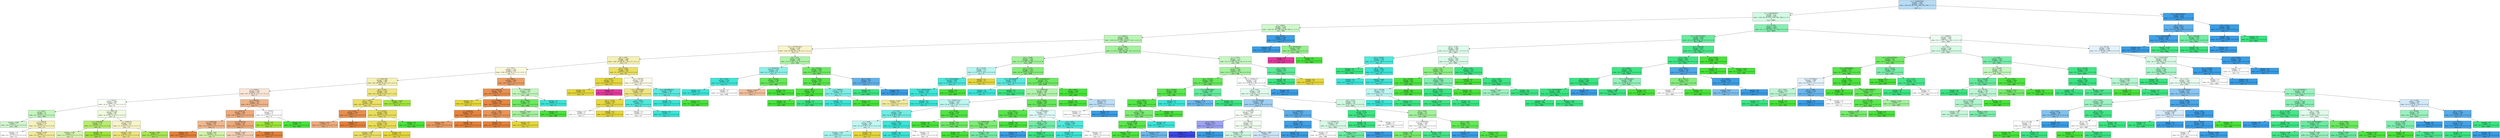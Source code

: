 digraph Tree {
node [shape=box, style="filled", color="black"] ;
0 [label="cj <= 1936606784.0\nentropy = 1.847\nsamples = 14763\nvalue = [149, 432, 68, 2127, 3682, 599, 7687, 4, 1, 6, 7\n1]\nclass = A", fillcolor="#b7dcf6"] ;
1 [label="ch <= 6980386304.0\nentropy = 2.14\nsamples = 8308\nvalue = [149, 432, 68, 2127, 3528, 599, 1386, 4, 1, 6, 7\n1]\nclass = BBB+", fillcolor="#d2f9e2"] ;
0 -> 1 [labeldistance=2.5, labelangle=45, headlabel="True"] ;
2 [label="d <= 4406.0\nentropy = 2.381\nsamples = 3432\nvalue = [149, 431, 68, 1389, 233, 487, 658, 4, 1, 6, 5, 1]\nclass = BBB", fillcolor="#cff8cb"] ;
1 -> 2 ;
3 [label="c <= 80425.0\nentropy = 2.226\nsamples = 2878\nvalue = [149, 431, 68, 1382, 233, 487, 114, 4, 1, 6, 2, 1]\nclass = BBB", fillcolor="#baf5b5"] ;
2 -> 3 ;
4 [label="ch <= 1797761152.0\nentropy = 2.316\nsamples = 767\nvalue = [148, 315, 68, 128, 5, 80, 13, 0, 1, 6, 2, 1]\nclass = CC", fillcolor="#f8f4ca"] ;
3 -> 4 ;
5 [label="bd <= 0.057\nentropy = 1.928\nsamples = 598\nvalue = [146, 315, 68, 26, 1, 29, 3, 0, 1, 6, 2, 1]\nclass = CC", fillcolor="#f5f0b5"] ;
4 -> 5 ;
6 [label="d <= 357.5\nentropy = 1.976\nsamples = 459\nvalue = [145, 201, 68, 24, 1, 9, 3, 0, 1, 6, 0, 1]\nclass = CC", fillcolor="#faf8dc"] ;
5 -> 6 ;
7 [label="c <= 38165.785\nentropy = 1.909\nsamples = 380\nvalue = [82, 195, 68, 19, 0, 5, 3, 0, 1, 6, 0, 1]\nclass = CC", fillcolor="#f5f0b4"] ;
6 -> 7 ;
8 [label="c <= 24250.0\nentropy = 2.154\nsamples = 140\nvalue = [57, 27, 36, 10, 0, 0, 3, 0, 1, 5, 0, 1]\nclass = C", fillcolor="#fae6d7"] ;
7 -> 8 ;
9 [label="c <= 9332.5\nentropy = 2.095\nsamples = 60\nvalue = [4, 21, 23, 7, 0, 0, 3, 0, 1, 0, 0, 1]\nclass = B", fillcolor="#fafef5"] ;
8 -> 9 ;
10 [label="c <= 266.5\nentropy = 1.5\nsamples = 12\nvalue = [0, 3, 0, 6, 0, 0, 3, 0, 0, 0, 0, 0]\nclass = BBB", fillcolor="#c2f6bd"] ;
9 -> 10 ;
11 [label="entropy = 0.985\nsamples = 7\nvalue = [0, 0, 0, 4, 0, 0, 3, 0, 0, 0, 0, 0]\nclass = BBB", fillcolor="#d1f8ce"] ;
10 -> 11 ;
12 [label="c <= 6480.45\nentropy = 0.971\nsamples = 5\nvalue = [0, 3, 0, 2, 0, 0, 0, 0, 0, 0, 0, 0]\nclass = CC", fillcolor="#f6f2bd"] ;
10 -> 12 ;
13 [label="entropy = 1.0\nsamples = 2\nvalue = [0, 1, 0, 1, 0, 0, 0, 0, 0, 0, 0, 0]\nclass = CC", fillcolor="#ffffff"] ;
12 -> 13 ;
14 [label="entropy = 0.918\nsamples = 3\nvalue = [0, 2, 0, 1, 0, 0, 0, 0, 0, 0, 0, 0]\nclass = CC", fillcolor="#f2eb9c"] ;
12 -> 14 ;
15 [label="c <= 13801.735\nentropy = 1.687\nsamples = 48\nvalue = [4, 18, 23, 1, 0, 0, 0, 0, 1, 0, 0, 1]\nclass = B", fillcolor="#effbde"] ;
9 -> 15 ;
16 [label="c <= 13364.529\nentropy = 0.75\nsamples = 14\nvalue = [3, 0, 11, 0, 0, 0, 0, 0, 0, 0, 0, 0]\nclass = B", fillcolor="#b8ec6f"] ;
15 -> 16 ;
17 [label="entropy = 0.954\nsamples = 8\nvalue = [3, 0, 5, 0, 0, 0, 0, 0, 0, 0, 0, 0]\nclass = B", fillcolor="#d8f5b0"] ;
16 -> 17 ;
18 [label="entropy = 0.0\nsamples = 6\nvalue = [0, 0, 6, 0, 0, 0, 0, 0, 0, 0, 0, 0]\nclass = B", fillcolor="#9de539"] ;
16 -> 18 ;
19 [label="c <= 20964.78\nentropy = 1.615\nsamples = 34\nvalue = [1, 18, 12, 1, 0, 0, 0, 0, 1, 0, 0, 1]\nclass = CC", fillcolor="#f8f4c9"] ;
15 -> 19 ;
20 [label="entropy = 1.322\nsamples = 25\nvalue = [1, 18, 4, 1, 0, 0, 0, 0, 1, 0, 0, 0]\nclass = CC", fillcolor="#eee47b"] ;
19 -> 20 ;
21 [label="entropy = 0.503\nsamples = 9\nvalue = [0, 0, 8, 0, 0, 0, 0, 0, 0, 0, 0, 1]\nclass = B", fillcolor="#a9e852"] ;
19 -> 21 ;
22 [label="c <= 36000.0\nentropy = 1.527\nsamples = 80\nvalue = [53, 6, 13, 3, 0, 0, 0, 0, 0, 5, 0, 0]\nclass = C", fillcolor="#efb489"] ;
8 -> 22 ;
23 [label="c <= 29357.53\nentropy = 1.292\nsamples = 74\nvalue = [53, 6, 10, 0, 0, 0, 0, 0, 0, 5, 0, 0]\nclass = C", fillcolor="#eeaa7a"] ;
22 -> 23 ;
24 [label="c <= 26362.293\nentropy = 0.881\nsamples = 30\nvalue = [21, 0, 9, 0, 0, 0, 0, 0, 0, 0, 0, 0]\nclass = C", fillcolor="#f0b78e"] ;
23 -> 24 ;
25 [label="entropy = 0.0\nsamples = 16\nvalue = [16, 0, 0, 0, 0, 0, 0, 0, 0, 0, 0, 0]\nclass = C", fillcolor="#e58139"] ;
24 -> 25 ;
26 [label="entropy = 0.94\nsamples = 14\nvalue = [5, 0, 9, 0, 0, 0, 0, 0, 0, 0, 0, 0]\nclass = B", fillcolor="#d3f3a7"] ;
24 -> 26 ;
27 [label="c <= 30594.193\nentropy = 1.207\nsamples = 44\nvalue = [32, 6, 1, 0, 0, 0, 0, 0, 0, 5, 0, 0]\nclass = C", fillcolor="#eda978"] ;
23 -> 27 ;
28 [label="entropy = 1.635\nsamples = 25\nvalue = [13, 6, 1, 0, 0, 0, 0, 0, 0, 5, 0, 0]\nclass = C", fillcolor="#f5d1b6"] ;
27 -> 28 ;
29 [label="entropy = 0.0\nsamples = 19\nvalue = [19, 0, 0, 0, 0, 0, 0, 0, 0, 0, 0, 0]\nclass = C", fillcolor="#e58139"] ;
27 -> 29 ;
30 [label="c <= 37474.0\nentropy = 1.0\nsamples = 6\nvalue = [0, 0, 3, 3, 0, 0, 0, 0, 0, 0, 0, 0]\nclass = B", fillcolor="#ffffff"] ;
22 -> 30 ;
31 [label="entropy = 0.0\nsamples = 3\nvalue = [0, 0, 3, 0, 0, 0, 0, 0, 0, 0, 0, 0]\nclass = B", fillcolor="#9de539"] ;
30 -> 31 ;
32 [label="entropy = 0.0\nsamples = 3\nvalue = [0, 0, 0, 3, 0, 0, 0, 0, 0, 0, 0, 0]\nclass = BBB", fillcolor="#47e539"] ;
30 -> 32 ;
33 [label="bd <= 0.042\nentropy = 1.415\nsamples = 240\nvalue = [25, 168, 32, 9, 0, 5, 0, 0, 0, 1, 0, 0]\nclass = CC", fillcolor="#eee57e"] ;
7 -> 33 ;
34 [label="bz <= -0.937\nentropy = 1.008\nsamples = 209\nvalue = [25, 168, 2, 9, 0, 5, 0, 0, 0, 0, 0, 0]\nclass = CC", fillcolor="#ebe065"] ;
33 -> 34 ;
35 [label="k <= 0.263\nentropy = 0.439\nsamples = 11\nvalue = [10, 0, 0, 0, 0, 1, 0, 0, 0, 0, 0, 0]\nclass = C", fillcolor="#e88e4d"] ;
34 -> 35 ;
36 [label="entropy = 0.811\nsamples = 4\nvalue = [3, 0, 0, 0, 0, 1, 0, 0, 0, 0, 0, 0]\nclass = C", fillcolor="#eeab7b"] ;
35 -> 36 ;
37 [label="entropy = 0.0\nsamples = 7\nvalue = [7, 0, 0, 0, 0, 0, 0, 0, 0, 0, 0, 0]\nclass = C", fillcolor="#e58139"] ;
35 -> 37 ;
38 [label="e <= 83.835\nentropy = 0.867\nsamples = 198\nvalue = [15, 168, 2, 9, 0, 4, 0, 0, 0, 0, 0, 0]\nclass = CC", fillcolor="#e9de59"] ;
34 -> 38 ;
39 [label="e <= 6.014\nentropy = 0.761\nsamples = 193\nvalue = [15, 168, 2, 4, 0, 4, 0, 0, 0, 0, 0, 0]\nclass = CC", fillcolor="#e9dd55"] ;
38 -> 39 ;
40 [label="entropy = 1.055\nsamples = 122\nvalue = [15, 97, 2, 4, 0, 4, 0, 0, 0, 0, 0, 0]\nclass = CC", fillcolor="#ebe067"] ;
39 -> 40 ;
41 [label="entropy = 0.0\nsamples = 71\nvalue = [0, 71, 0, 0, 0, 0, 0, 0, 0, 0, 0, 0]\nclass = CC", fillcolor="#e5d739"] ;
39 -> 41 ;
42 [label="entropy = 0.0\nsamples = 5\nvalue = [0, 0, 0, 5, 0, 0, 0, 0, 0, 0, 0, 0]\nclass = BBB", fillcolor="#47e539"] ;
38 -> 42 ;
43 [label="entropy = 0.206\nsamples = 31\nvalue = [0, 0, 30, 0, 0, 0, 0, 0, 0, 1, 0, 0]\nclass = B", fillcolor="#a0e640"] ;
33 -> 43 ;
44 [label="d <= 606.5\nentropy = 1.093\nsamples = 79\nvalue = [63, 6, 0, 5, 1, 4, 0, 0, 0, 0, 0, 0]\nclass = C", fillcolor="#eb9d64"] ;
6 -> 44 ;
45 [label="c <= 34477.6\nentropy = 0.528\nsamples = 70\nvalue = [63, 6, 0, 0, 0, 1, 0, 0, 0, 0, 0, 0]\nclass = C", fillcolor="#e88f4f"] ;
44 -> 45 ;
46 [label="entropy = 0.0\nsamples = 4\nvalue = [0, 4, 0, 0, 0, 0, 0, 0, 0, 0, 0, 0]\nclass = CC", fillcolor="#e5d739"] ;
45 -> 46 ;
47 [label="c <= 51990.0\nentropy = 0.309\nsamples = 66\nvalue = [63, 2, 0, 0, 0, 1, 0, 0, 0, 0, 0, 0]\nclass = C", fillcolor="#e68742"] ;
45 -> 47 ;
48 [label="c <= 44295.92\nentropy = 0.139\nsamples = 51\nvalue = [50, 0, 0, 0, 0, 1, 0, 0, 0, 0, 0, 0]\nclass = C", fillcolor="#e6843d"] ;
47 -> 48 ;
49 [label="entropy = 0.65\nsamples = 6\nvalue = [5, 0, 0, 0, 0, 1, 0, 0, 0, 0, 0, 0]\nclass = C", fillcolor="#ea9a61"] ;
48 -> 49 ;
50 [label="entropy = 0.0\nsamples = 45\nvalue = [45, 0, 0, 0, 0, 0, 0, 0, 0, 0, 0, 0]\nclass = C", fillcolor="#e58139"] ;
48 -> 50 ;
51 [label="bz <= -7.638\nentropy = 0.567\nsamples = 15\nvalue = [13, 2, 0, 0, 0, 0, 0, 0, 0, 0, 0, 0]\nclass = C", fillcolor="#e99457"] ;
47 -> 51 ;
52 [label="entropy = 0.0\nsamples = 13\nvalue = [13, 0, 0, 0, 0, 0, 0, 0, 0, 0, 0, 0]\nclass = C", fillcolor="#e58139"] ;
51 -> 52 ;
53 [label="entropy = 0.0\nsamples = 2\nvalue = [0, 2, 0, 0, 0, 0, 0, 0, 0, 0, 0, 0]\nclass = CC", fillcolor="#e5d739"] ;
51 -> 53 ;
54 [label="c <= 70305.801\nentropy = 1.352\nsamples = 9\nvalue = [0, 0, 0, 5, 1, 3, 0, 0, 0, 0, 0, 0]\nclass = BBB", fillcolor="#c2f6bd"] ;
44 -> 54 ;
55 [label="d <= 1002.0\nentropy = 0.65\nsamples = 6\nvalue = [0, 0, 0, 5, 1, 0, 0, 0, 0, 0, 0, 0]\nclass = BBB", fillcolor="#6cea61"] ;
54 -> 55 ;
56 [label="entropy = 0.918\nsamples = 3\nvalue = [0, 0, 0, 2, 1, 0, 0, 0, 0, 0, 0, 0]\nclass = BBB", fillcolor="#a3f29c"] ;
55 -> 56 ;
57 [label="entropy = 0.0\nsamples = 3\nvalue = [0, 0, 0, 3, 0, 0, 0, 0, 0, 0, 0, 0]\nclass = BBB", fillcolor="#47e539"] ;
55 -> 57 ;
58 [label="entropy = 0.0\nsamples = 3\nvalue = [0, 0, 0, 0, 0, 3, 0, 0, 0, 0, 0, 0]\nclass = A-", fillcolor="#39e5d7"] ;
54 -> 58 ;
59 [label="bu <= 0.034\nentropy = 0.864\nsamples = 139\nvalue = [1, 114, 0, 2, 0, 20, 0, 0, 0, 0, 2, 0]\nclass = CC", fillcolor="#eadf63"] ;
5 -> 59 ;
60 [label="e <= 63.65\nentropy = 0.15\nsamples = 93\nvalue = [0, 91, 0, 0, 0, 0, 0, 0, 0, 0, 2, 0]\nclass = CC", fillcolor="#e6d83d"] ;
59 -> 60 ;
61 [label="entropy = 0.0\nsamples = 91\nvalue = [0, 91, 0, 0, 0, 0, 0, 0, 0, 0, 0, 0]\nclass = CC", fillcolor="#e5d739"] ;
60 -> 61 ;
62 [label="entropy = 0.0\nsamples = 2\nvalue = [0, 0, 0, 0, 0, 0, 0, 0, 0, 0, 2, 0]\nclass = AA+", fillcolor="#e5399d"] ;
60 -> 62 ;
63 [label="ap <= 159.784\nentropy = 1.339\nsamples = 46\nvalue = [1, 23, 0, 2, 0, 20, 0, 0, 0, 0, 0, 0]\nclass = CC", fillcolor="#fcfae8"] ;
59 -> 63 ;
64 [label="ci <= 742747104.0\nentropy = 0.999\nsamples = 32\nvalue = [1, 23, 0, 0, 0, 8, 0, 0, 0, 0, 0, 0]\nclass = CC", fillcolor="#efe683"] ;
63 -> 64 ;
65 [label="bg <= -0.139\nentropy = 0.258\nsamples = 23\nvalue = [1, 22, 0, 0, 0, 0, 0, 0, 0, 0, 0, 0]\nclass = CC", fillcolor="#e6d942"] ;
64 -> 65 ;
66 [label="entropy = 1.0\nsamples = 2\nvalue = [1, 1, 0, 0, 0, 0, 0, 0, 0, 0, 0, 0]\nclass = C", fillcolor="#ffffff"] ;
65 -> 66 ;
67 [label="entropy = 0.0\nsamples = 21\nvalue = [0, 21, 0, 0, 0, 0, 0, 0, 0, 0, 0, 0]\nclass = CC", fillcolor="#e5d739"] ;
65 -> 67 ;
68 [label="al <= 0.593\nentropy = 0.503\nsamples = 9\nvalue = [0, 1, 0, 0, 0, 8, 0, 0, 0, 0, 0, 0]\nclass = A-", fillcolor="#52e8dc"] ;
64 -> 68 ;
69 [label="entropy = 1.0\nsamples = 2\nvalue = [0, 1, 0, 0, 0, 1, 0, 0, 0, 0, 0, 0]\nclass = CC", fillcolor="#ffffff"] ;
68 -> 69 ;
70 [label="entropy = 0.0\nsamples = 7\nvalue = [0, 0, 0, 0, 0, 7, 0, 0, 0, 0, 0, 0]\nclass = A-", fillcolor="#39e5d7"] ;
68 -> 70 ;
71 [label="ce <= 4223609472.0\nentropy = 0.592\nsamples = 14\nvalue = [0, 0, 0, 2, 0, 12, 0, 0, 0, 0, 0, 0]\nclass = A-", fillcolor="#5ae9de"] ;
63 -> 71 ;
72 [label="entropy = 0.0\nsamples = 12\nvalue = [0, 0, 0, 0, 0, 12, 0, 0, 0, 0, 0, 0]\nclass = A-", fillcolor="#39e5d7"] ;
71 -> 72 ;
73 [label="entropy = 0.0\nsamples = 2\nvalue = [0, 0, 0, 2, 0, 0, 0, 0, 0, 0, 0, 0]\nclass = BBB", fillcolor="#47e539"] ;
71 -> 73 ;
74 [label="bk <= 6.61\nentropy = 1.406\nsamples = 169\nvalue = [2, 0, 0, 102, 4, 51, 10, 0, 0, 0, 0, 0]\nclass = BBB", fillcolor="#aff4a9"] ;
4 -> 74 ;
75 [label="c <= 74435.547\nentropy = 1.035\nsamples = 65\nvalue = [2, 0, 0, 18, 0, 45, 0, 0, 0, 0, 0, 0]\nclass = A-", fillcolor="#8df0e8"] ;
74 -> 75 ;
76 [label="bu <= 0.042\nentropy = 0.154\nsamples = 45\nvalue = [0, 0, 0, 1, 0, 44, 0, 0, 0, 0, 0, 0]\nclass = A-", fillcolor="#3de6d8"] ;
75 -> 76 ;
77 [label="entropy = 0.0\nsamples = 43\nvalue = [0, 0, 0, 0, 0, 43, 0, 0, 0, 0, 0, 0]\nclass = A-", fillcolor="#39e5d7"] ;
76 -> 77 ;
78 [label="entropy = 1.0\nsamples = 2\nvalue = [0, 0, 0, 1, 0, 1, 0, 0, 0, 0, 0, 0]\nclass = BBB", fillcolor="#ffffff"] ;
76 -> 78 ;
79 [label="bz <= -20.145\nentropy = 0.748\nsamples = 20\nvalue = [2, 0, 0, 17, 0, 1, 0, 0, 0, 0, 0, 0]\nclass = BBB", fillcolor="#66e95a"] ;
75 -> 79 ;
80 [label="entropy = 0.918\nsamples = 3\nvalue = [2, 0, 0, 0, 0, 1, 0, 0, 0, 0, 0, 0]\nclass = C", fillcolor="#f2c09c"] ;
79 -> 80 ;
81 [label="entropy = 0.0\nsamples = 17\nvalue = [0, 0, 0, 17, 0, 0, 0, 0, 0, 0, 0, 0]\nclass = BBB", fillcolor="#47e539"] ;
79 -> 81 ;
82 [label="au <= 80.216\nentropy = 0.992\nsamples = 104\nvalue = [0, 0, 0, 84, 4, 6, 10, 0, 0, 0, 0, 0]\nclass = BBB", fillcolor="#6eeb63"] ;
74 -> 82 ;
83 [label="bv <= 14.018\nentropy = 0.497\nsamples = 92\nvalue = [0, 0, 0, 84, 2, 6, 0, 0, 0, 0, 0, 0]\nclass = BBB", fillcolor="#58e74b"] ;
82 -> 83 ;
84 [label="m <= 7.951\nentropy = 0.162\nsamples = 84\nvalue = [0, 0, 0, 82, 2, 0, 0, 0, 0, 0, 0, 0]\nclass = BBB", fillcolor="#4be63e"] ;
83 -> 84 ;
85 [label="entropy = 0.0\nsamples = 82\nvalue = [0, 0, 0, 82, 0, 0, 0, 0, 0, 0, 0, 0]\nclass = BBB", fillcolor="#47e539"] ;
84 -> 85 ;
86 [label="entropy = 0.0\nsamples = 2\nvalue = [0, 0, 0, 0, 2, 0, 0, 0, 0, 0, 0, 0]\nclass = BBB+", fillcolor="#39e581"] ;
84 -> 86 ;
87 [label="c <= 54000.0\nentropy = 0.811\nsamples = 8\nvalue = [0, 0, 0, 2, 0, 6, 0, 0, 0, 0, 0, 0]\nclass = A-", fillcolor="#7beee4"] ;
83 -> 87 ;
88 [label="entropy = 0.0\nsamples = 6\nvalue = [0, 0, 0, 0, 0, 6, 0, 0, 0, 0, 0, 0]\nclass = A-", fillcolor="#39e5d7"] ;
87 -> 88 ;
89 [label="entropy = 0.0\nsamples = 2\nvalue = [0, 0, 0, 2, 0, 0, 0, 0, 0, 0, 0, 0]\nclass = BBB", fillcolor="#47e539"] ;
87 -> 89 ;
90 [label="bg <= -0.015\nentropy = 0.65\nsamples = 12\nvalue = [0, 0, 0, 0, 2, 0, 10, 0, 0, 0, 0, 0]\nclass = A", fillcolor="#61b1ea"] ;
82 -> 90 ;
91 [label="entropy = 0.0\nsamples = 2\nvalue = [0, 0, 0, 0, 2, 0, 0, 0, 0, 0, 0, 0]\nclass = BBB+", fillcolor="#39e581"] ;
90 -> 91 ;
92 [label="entropy = 0.0\nsamples = 10\nvalue = [0, 0, 0, 0, 0, 0, 10, 0, 0, 0, 0, 0]\nclass = A", fillcolor="#399de5"] ;
90 -> 92 ;
93 [label="e <= 19.935\nentropy = 1.713\nsamples = 2111\nvalue = [1, 116, 0, 1254, 228, 407, 101, 4, 0, 0, 0, 0]\nclass = BBB", fillcolor="#a4f29d"] ;
3 -> 93 ;
94 [label="bw <= -0.095\nentropy = 1.367\nsamples = 1444\nvalue = [1, 101, 0, 918, 39, 380, 5, 0, 0, 0, 0, 0]\nclass = BBB", fillcolor="#a2f29b"] ;
93 -> 94 ;
95 [label="bk <= 10.953\nentropy = 1.19\nsamples = 211\nvalue = [1, 76, 0, 8, 0, 126, 0, 0, 0, 0, 0, 0]\nclass = A-", fillcolor="#b6f5f0"] ;
94 -> 95 ;
96 [label="ch <= 5338142208.0\nentropy = 0.491\nsamples = 137\nvalue = [1, 2, 0, 8, 0, 126, 0, 0, 0, 0, 0, 0]\nclass = A-", fillcolor="#4ae7da"] ;
95 -> 96 ;
97 [label="ch <= 1956521664.0\nentropy = 0.181\nsamples = 129\nvalue = [1, 2, 0, 0, 0, 126, 0, 0, 0, 0, 0, 0]\nclass = A-", fillcolor="#3ee6d8"] ;
96 -> 97 ;
98 [label="entropy = 0.918\nsamples = 3\nvalue = [1, 2, 0, 0, 0, 0, 0, 0, 0, 0, 0, 0]\nclass = CC", fillcolor="#f2eb9c"] ;
97 -> 98 ;
99 [label="entropy = 0.0\nsamples = 126\nvalue = [0, 0, 0, 0, 0, 126, 0, 0, 0, 0, 0, 0]\nclass = A-", fillcolor="#39e5d7"] ;
97 -> 99 ;
100 [label="entropy = 0.0\nsamples = 8\nvalue = [0, 0, 0, 8, 0, 0, 0, 0, 0, 0, 0, 0]\nclass = BBB", fillcolor="#47e539"] ;
96 -> 100 ;
101 [label="entropy = 0.0\nsamples = 74\nvalue = [0, 74, 0, 0, 0, 0, 0, 0, 0, 0, 0, 0]\nclass = CC", fillcolor="#e5d739"] ;
95 -> 101 ;
102 [label="cc <= -21.477\nentropy = 1.097\nsamples = 1233\nvalue = [0, 25, 0, 910, 39, 254, 5, 0, 0, 0, 0, 0]\nclass = BBB", fillcolor="#84ee7a"] ;
94 -> 102 ;
103 [label="ck <= 882328448.0\nentropy = 0.592\nsamples = 119\nvalue = [0, 0, 0, 0, 17, 102, 0, 0, 0, 0, 0, 0]\nclass = A-", fillcolor="#5ae9de"] ;
102 -> 103 ;
104 [label="entropy = 0.0\nsamples = 102\nvalue = [0, 0, 0, 0, 0, 102, 0, 0, 0, 0, 0, 0]\nclass = A-", fillcolor="#39e5d7"] ;
103 -> 104 ;
105 [label="entropy = 0.0\nsamples = 17\nvalue = [0, 0, 0, 0, 17, 0, 0, 0, 0, 0, 0, 0]\nclass = BBB+", fillcolor="#39e581"] ;
103 -> 105 ;
106 [label="ch <= 4109322112.0\nentropy = 0.9\nsamples = 1114\nvalue = [0, 25, 0, 910, 22, 152, 5, 0, 0, 0, 0, 0]\nclass = BBB", fillcolor="#6eeb63"] ;
102 -> 106 ;
107 [label="c <= 149845.648\nentropy = 1.428\nsamples = 497\nvalue = [0, 25, 0, 296, 22, 151, 3, 0, 0, 0, 0, 0]\nclass = BBB", fillcolor="#b2f4ac"] ;
106 -> 107 ;
108 [label="cj <= 354957712.0\nentropy = 1.322\nsamples = 252\nvalue = [0, 24, 0, 87, 0, 141, 0, 0, 0, 0, 0, 0]\nclass = A-", fillcolor="#bef6f2"] ;
107 -> 108 ;
109 [label="e <= 9.83\nentropy = 1.038\nsamples = 182\nvalue = [0, 24, 0, 20, 0, 138, 0, 0, 0, 0, 0, 0]\nclass = A-", fillcolor="#70ece2"] ;
108 -> 109 ;
110 [label="e <= 9.005\nentropy = 1.498\nsamples = 86\nvalue = [0, 23, 0, 20, 0, 43, 0, 0, 0, 0, 0, 0]\nclass = A-", fillcolor="#c0f7f2"] ;
109 -> 110 ;
111 [label="entropy = 1.332\nsamples = 72\nvalue = [0, 9, 0, 20, 0, 43, 0, 0, 0, 0, 0, 0]\nclass = A-", fillcolor="#a7f4ed"] ;
110 -> 111 ;
112 [label="entropy = 0.0\nsamples = 14\nvalue = [0, 14, 0, 0, 0, 0, 0, 0, 0, 0, 0, 0]\nclass = CC", fillcolor="#e5d739"] ;
110 -> 112 ;
113 [label="y <= 0.059\nentropy = 0.084\nsamples = 96\nvalue = [0, 1, 0, 0, 0, 95, 0, 0, 0, 0, 0, 0]\nclass = A-", fillcolor="#3be5d7"] ;
109 -> 113 ;
114 [label="entropy = 0.0\nsamples = 94\nvalue = [0, 0, 0, 0, 0, 94, 0, 0, 0, 0, 0, 0]\nclass = A-", fillcolor="#39e5d7"] ;
113 -> 114 ;
115 [label="entropy = 1.0\nsamples = 2\nvalue = [0, 1, 0, 0, 0, 1, 0, 0, 0, 0, 0, 0]\nclass = CC", fillcolor="#ffffff"] ;
113 -> 115 ;
116 [label="l <= 18.585\nentropy = 0.255\nsamples = 70\nvalue = [0, 0, 0, 67, 0, 3, 0, 0, 0, 0, 0, 0]\nclass = BBB", fillcolor="#4fe642"] ;
108 -> 116 ;
117 [label="entropy = 0.0\nsamples = 52\nvalue = [0, 0, 0, 52, 0, 0, 0, 0, 0, 0, 0, 0]\nclass = BBB", fillcolor="#47e539"] ;
116 -> 117 ;
118 [label="entropy = 0.65\nsamples = 18\nvalue = [0, 0, 0, 15, 0, 3, 0, 0, 0, 0, 0, 0]\nclass = BBB", fillcolor="#6cea61"] ;
116 -> 118 ;
119 [label="bc <= 0.542\nentropy = 0.806\nsamples = 245\nvalue = [0, 1, 0, 209, 22, 10, 3, 0, 0, 0, 0, 0]\nclass = BBB", fillcolor="#65e959"] ;
107 -> 119 ;
120 [label="d <= 802.5\nentropy = 0.433\nsamples = 226\nvalue = [0, 0, 0, 209, 15, 1, 1, 0, 0, 0, 0, 0]\nclass = BBB", fillcolor="#56e749"] ;
119 -> 120 ;
121 [label="c <= 166506.859\nentropy = 0.932\nsamples = 73\nvalue = [0, 0, 0, 56, 15, 1, 1, 0, 0, 0, 0, 0]\nclass = BBB", fillcolor="#7ded73"] ;
120 -> 121 ;
122 [label="entropy = 0.0\nsamples = 53\nvalue = [0, 0, 0, 53, 0, 0, 0, 0, 0, 0, 0, 0]\nclass = BBB", fillcolor="#47e539"] ;
121 -> 122 ;
123 [label="entropy = 1.154\nsamples = 20\nvalue = [0, 0, 0, 3, 15, 1, 1, 0, 0, 0, 0, 0]\nclass = BBB+", fillcolor="#73eda6"] ;
121 -> 123 ;
124 [label="entropy = 0.0\nsamples = 153\nvalue = [0, 0, 0, 153, 0, 0, 0, 0, 0, 0, 0, 0]\nclass = BBB", fillcolor="#47e539"] ;
120 -> 124 ;
125 [label="ci <= 737446496.0\nentropy = 1.607\nsamples = 19\nvalue = [0, 1, 0, 0, 7, 9, 2, 0, 0, 0, 0, 0]\nclass = A-", fillcolor="#defbf8"] ;
119 -> 125 ;
126 [label="aw <= 7.745\nentropy = 0.764\nsamples = 9\nvalue = [0, 0, 0, 0, 7, 0, 2, 0, 0, 0, 0, 0]\nclass = BBB+", fillcolor="#72eca5"] ;
125 -> 126 ;
127 [label="entropy = 0.0\nsamples = 2\nvalue = [0, 0, 0, 0, 0, 0, 2, 0, 0, 0, 0, 0]\nclass = A", fillcolor="#399de5"] ;
126 -> 127 ;
128 [label="entropy = 0.0\nsamples = 7\nvalue = [0, 0, 0, 0, 7, 0, 0, 0, 0, 0, 0, 0]\nclass = BBB+", fillcolor="#39e581"] ;
126 -> 128 ;
129 [label="af <= 0.047\nentropy = 0.469\nsamples = 10\nvalue = [0, 1, 0, 0, 0, 9, 0, 0, 0, 0, 0, 0]\nclass = A-", fillcolor="#4fe8db"] ;
125 -> 129 ;
130 [label="entropy = 0.0\nsamples = 8\nvalue = [0, 0, 0, 0, 0, 8, 0, 0, 0, 0, 0, 0]\nclass = A-", fillcolor="#39e5d7"] ;
129 -> 130 ;
131 [label="entropy = 1.0\nsamples = 2\nvalue = [0, 1, 0, 0, 0, 1, 0, 0, 0, 0, 0, 0]\nclass = CC", fillcolor="#ffffff"] ;
129 -> 131 ;
132 [label="bh <= 9.627\nentropy = 0.049\nsamples = 617\nvalue = [0, 0, 0, 614, 0, 1, 2, 0, 0, 0, 0, 0]\nclass = BBB", fillcolor="#48e53a"] ;
106 -> 132 ;
133 [label="entropy = 0.0\nsamples = 613\nvalue = [0, 0, 0, 613, 0, 0, 0, 0, 0, 0, 0, 0]\nclass = BBB", fillcolor="#47e539"] ;
132 -> 133 ;
134 [label="bg <= 0.012\nentropy = 1.5\nsamples = 4\nvalue = [0, 0, 0, 1, 0, 1, 2, 0, 0, 0, 0, 0]\nclass = A", fillcolor="#bddef6"] ;
132 -> 134 ;
135 [label="entropy = 1.0\nsamples = 2\nvalue = [0, 0, 0, 1, 0, 1, 0, 0, 0, 0, 0, 0]\nclass = BBB", fillcolor="#ffffff"] ;
134 -> 135 ;
136 [label="entropy = 0.0\nsamples = 2\nvalue = [0, 0, 0, 0, 0, 0, 2, 0, 0, 0, 0, 0]\nclass = A", fillcolor="#399de5"] ;
134 -> 136 ;
137 [label="d <= 1778.0\nentropy = 1.771\nsamples = 667\nvalue = [0, 15, 0, 336, 189, 27, 96, 4, 0, 0, 0, 0]\nclass = BBB", fillcolor="#c6f7c2"] ;
93 -> 137 ;
138 [label="e <= 34.915\nentropy = 1.594\nsamples = 570\nvalue = [0, 0, 0, 336, 107, 27, 96, 4, 0, 0, 0, 0]\nclass = BBB", fillcolor="#a4f29d"] ;
137 -> 138 ;
139 [label="ap <= 737.453\nentropy = 0.882\nsamples = 324\nvalue = [0, 0, 0, 271, 22, 23, 8, 0, 0, 0, 0, 0]\nclass = BBB", fillcolor="#67ea5c"] ;
138 -> 139 ;
140 [label="by <= 197.037\nentropy = 0.495\nsamples = 297\nvalue = [0, 0, 0, 270, 0, 23, 4, 0, 0, 0, 0, 0]\nclass = BBB", fillcolor="#59e84d"] ;
139 -> 140 ;
141 [label="d <= 308.5\nentropy = 0.357\nsamples = 286\nvalue = [0, 0, 0, 270, 0, 12, 4, 0, 0, 0, 0, 0]\nclass = BBB", fillcolor="#52e745"] ;
140 -> 141 ;
142 [label="d <= 84.5\nentropy = 0.969\nsamples = 69\nvalue = [0, 0, 0, 53, 0, 12, 4, 0, 0, 0, 0, 0]\nclass = BBB", fillcolor="#7bec71"] ;
141 -> 142 ;
143 [label="c <= 305000.0\nentropy = 0.486\nsamples = 58\nvalue = [0, 0, 0, 53, 0, 1, 4, 0, 0, 0, 0, 0]\nclass = BBB", fillcolor="#58e74b"] ;
142 -> 143 ;
144 [label="entropy = 0.135\nsamples = 53\nvalue = [0, 0, 0, 52, 0, 1, 0, 0, 0, 0, 0, 0]\nclass = BBB", fillcolor="#4be63d"] ;
143 -> 144 ;
145 [label="entropy = 0.722\nsamples = 5\nvalue = [0, 0, 0, 1, 0, 0, 4, 0, 0, 0, 0, 0]\nclass = A", fillcolor="#6ab6ec"] ;
143 -> 145 ;
146 [label="entropy = 0.0\nsamples = 11\nvalue = [0, 0, 0, 0, 0, 11, 0, 0, 0, 0, 0, 0]\nclass = A-", fillcolor="#39e5d7"] ;
142 -> 146 ;
147 [label="entropy = 0.0\nsamples = 217\nvalue = [0, 0, 0, 217, 0, 0, 0, 0, 0, 0, 0, 0]\nclass = BBB", fillcolor="#47e539"] ;
141 -> 147 ;
148 [label="entropy = 0.0\nsamples = 11\nvalue = [0, 0, 0, 0, 0, 11, 0, 0, 0, 0, 0, 0]\nclass = A-", fillcolor="#39e5d7"] ;
140 -> 148 ;
149 [label="cf <= 3208913664.0\nentropy = 0.825\nsamples = 27\nvalue = [0, 0, 0, 1, 22, 0, 4, 0, 0, 0, 0, 0]\nclass = BBB+", fillcolor="#64eb9c"] ;
139 -> 149 ;
150 [label="entropy = 0.722\nsamples = 5\nvalue = [0, 0, 0, 1, 0, 0, 4, 0, 0, 0, 0, 0]\nclass = A", fillcolor="#6ab6ec"] ;
149 -> 150 ;
151 [label="entropy = 0.0\nsamples = 22\nvalue = [0, 0, 0, 0, 22, 0, 0, 0, 0, 0, 0, 0]\nclass = BBB+", fillcolor="#39e581"] ;
149 -> 151 ;
152 [label="ap <= 121983.172\nentropy = 1.761\nsamples = 246\nvalue = [0, 0, 0, 65, 85, 4, 88, 4, 0, 0, 0, 0]\nclass = A", fillcolor="#fbfdff"] ;
138 -> 152 ;
153 [label="ax <= 0.041\nentropy = 1.748\nsamples = 199\nvalue = [0, 0, 0, 65, 85, 4, 41, 4, 0, 0, 0, 0]\nclass = BBB+", fillcolor="#e1fbec"] ;
152 -> 153 ;
154 [label="c <= 294794.828\nentropy = 1.584\nsamples = 65\nvalue = [0, 0, 0, 11, 12, 0, 38, 4, 0, 0, 0, 0]\nclass = A", fillcolor="#9ecff2"] ;
153 -> 154 ;
155 [label="c <= 117979.078\nentropy = 1.939\nsamples = 27\nvalue = [0, 0, 0, 9, 8, 0, 6, 4, 0, 0, 0, 0]\nclass = BBB", fillcolor="#f5fef5"] ;
154 -> 155 ;
156 [label="cc <= 7.613\nentropy = 0.918\nsamples = 6\nvalue = [0, 0, 0, 0, 0, 0, 2, 4, 0, 0, 0, 0]\nclass = A+", fillcolor="#9ca3f2"] ;
155 -> 156 ;
157 [label="entropy = 0.0\nsamples = 4\nvalue = [0, 0, 0, 0, 0, 0, 0, 4, 0, 0, 0, 0]\nclass = A+", fillcolor="#3947e5"] ;
156 -> 157 ;
158 [label="entropy = 0.0\nsamples = 2\nvalue = [0, 0, 0, 0, 0, 0, 2, 0, 0, 0, 0, 0]\nclass = A", fillcolor="#399de5"] ;
156 -> 158 ;
159 [label="e <= 99.815\nentropy = 1.51\nsamples = 21\nvalue = [0, 0, 0, 9, 8, 0, 4, 0, 0, 0, 0, 0]\nclass = BBB", fillcolor="#f1fdf0"] ;
155 -> 159 ;
160 [label="entropy = 0.985\nsamples = 14\nvalue = [0, 0, 0, 6, 8, 0, 0, 0, 0, 0, 0, 0]\nclass = BBB+", fillcolor="#cef8e0"] ;
159 -> 160 ;
161 [label="entropy = 0.985\nsamples = 7\nvalue = [0, 0, 0, 3, 0, 0, 4, 0, 0, 0, 0, 0]\nclass = A", fillcolor="#cee6f8"] ;
159 -> 161 ;
162 [label="c <= 928420.75\nentropy = 0.774\nsamples = 38\nvalue = [0, 0, 0, 2, 4, 0, 32, 0, 0, 0, 0, 0]\nclass = A", fillcolor="#5caeea"] ;
154 -> 162 ;
163 [label="bh <= 7.934\nentropy = 0.211\nsamples = 30\nvalue = [0, 0, 0, 1, 0, 0, 29, 0, 0, 0, 0, 0]\nclass = A", fillcolor="#40a0e6"] ;
162 -> 163 ;
164 [label="entropy = 0.0\nsamples = 28\nvalue = [0, 0, 0, 0, 0, 0, 28, 0, 0, 0, 0, 0]\nclass = A", fillcolor="#399de5"] ;
163 -> 164 ;
165 [label="entropy = 1.0\nsamples = 2\nvalue = [0, 0, 0, 1, 0, 0, 1, 0, 0, 0, 0, 0]\nclass = BBB", fillcolor="#ffffff"] ;
163 -> 165 ;
166 [label="c <= 4570693.75\nentropy = 1.406\nsamples = 8\nvalue = [0, 0, 0, 1, 4, 0, 3, 0, 0, 0, 0, 0]\nclass = BBB+", fillcolor="#d7fae6"] ;
162 -> 166 ;
167 [label="entropy = 0.722\nsamples = 5\nvalue = [0, 0, 0, 1, 4, 0, 0, 0, 0, 0, 0, 0]\nclass = BBB+", fillcolor="#6aeca0"] ;
166 -> 167 ;
168 [label="entropy = 0.0\nsamples = 3\nvalue = [0, 0, 0, 0, 0, 0, 3, 0, 0, 0, 0, 0]\nclass = A", fillcolor="#399de5"] ;
166 -> 168 ;
169 [label="bd <= 0.156\nentropy = 1.28\nsamples = 134\nvalue = [0, 0, 0, 54, 73, 4, 3, 0, 0, 0, 0, 0]\nclass = BBB+", fillcolor="#d0f9e1"] ;
153 -> 169 ;
170 [label="ba <= 3.519\nentropy = 0.139\nsamples = 51\nvalue = [0, 0, 0, 1, 50, 0, 0, 0, 0, 0, 0, 0]\nclass = BBB+", fillcolor="#3de684"] ;
169 -> 170 ;
171 [label="entropy = 0.0\nsamples = 49\nvalue = [0, 0, 0, 0, 49, 0, 0, 0, 0, 0, 0, 0]\nclass = BBB+", fillcolor="#39e581"] ;
170 -> 171 ;
172 [label="entropy = 1.0\nsamples = 2\nvalue = [0, 0, 0, 1, 1, 0, 0, 0, 0, 0, 0, 0]\nclass = BBB", fillcolor="#ffffff"] ;
170 -> 172 ;
173 [label="bd <= 0.648\nentropy = 1.31\nsamples = 83\nvalue = [0, 0, 0, 53, 23, 4, 3, 0, 0, 0, 0, 0]\nclass = BBB", fillcolor="#a3f29c"] ;
169 -> 173 ;
174 [label="cj <= 119593596.0\nentropy = 1.208\nsamples = 48\nvalue = [0, 0, 0, 23, 23, 2, 0, 0, 0, 0, 0, 0]\nclass = BBB", fillcolor="#ffffff"] ;
173 -> 174 ;
175 [label="entropy = 0.87\nsamples = 29\nvalue = [0, 0, 0, 23, 5, 1, 0, 0, 0, 0, 0, 0]\nclass = BBB", fillcolor="#75ec6a"] ;
174 -> 175 ;
176 [label="entropy = 0.297\nsamples = 19\nvalue = [0, 0, 0, 0, 18, 1, 0, 0, 0, 0, 0, 0]\nclass = BBB+", fillcolor="#44e688"] ;
174 -> 176 ;
177 [label="bn <= 1.238\nentropy = 0.73\nsamples = 35\nvalue = [0, 0, 0, 30, 0, 2, 3, 0, 0, 0, 0, 0]\nclass = BBB", fillcolor="#64e958"] ;
173 -> 177 ;
178 [label="entropy = 0.0\nsamples = 3\nvalue = [0, 0, 0, 0, 0, 0, 3, 0, 0, 0, 0, 0]\nclass = A", fillcolor="#399de5"] ;
177 -> 178 ;
179 [label="entropy = 0.337\nsamples = 32\nvalue = [0, 0, 0, 30, 0, 2, 0, 0, 0, 0, 0, 0]\nclass = BBB", fillcolor="#53e746"] ;
177 -> 179 ;
180 [label="entropy = 0.0\nsamples = 47\nvalue = [0, 0, 0, 0, 0, 0, 47, 0, 0, 0, 0, 0]\nclass = A", fillcolor="#399de5"] ;
152 -> 180 ;
181 [label="an <= 85.36\nentropy = 0.621\nsamples = 97\nvalue = [0, 15, 0, 0, 82, 0, 0, 0, 0, 0, 0, 0]\nclass = BBB+", fillcolor="#5dea98"] ;
137 -> 181 ;
182 [label="entropy = 0.0\nsamples = 82\nvalue = [0, 0, 0, 0, 82, 0, 0, 0, 0, 0, 0, 0]\nclass = BBB+", fillcolor="#39e581"] ;
181 -> 182 ;
183 [label="entropy = 0.0\nsamples = 15\nvalue = [0, 15, 0, 0, 0, 0, 0, 0, 0, 0, 0, 0]\nclass = CC", fillcolor="#e5d739"] ;
181 -> 183 ;
184 [label="e <= 38.701\nentropy = 0.146\nsamples = 554\nvalue = [0, 0, 0, 7, 0, 0, 544, 0, 0, 0, 3, 0]\nclass = A", fillcolor="#3d9fe5"] ;
2 -> 184 ;
185 [label="entropy = 0.0\nsamples = 544\nvalue = [0, 0, 0, 0, 0, 0, 544, 0, 0, 0, 0, 0]\nclass = A", fillcolor="#399de5"] ;
184 -> 185 ;
186 [label="ci <= 391405120.0\nentropy = 0.881\nsamples = 10\nvalue = [0, 0, 0, 7, 0, 0, 0, 0, 0, 0, 3, 0]\nclass = BBB", fillcolor="#96f08e"] ;
184 -> 186 ;
187 [label="entropy = 0.0\nsamples = 3\nvalue = [0, 0, 0, 0, 0, 0, 0, 0, 0, 0, 3, 0]\nclass = AA+", fillcolor="#e5399d"] ;
186 -> 187 ;
188 [label="entropy = 0.0\nsamples = 7\nvalue = [0, 0, 0, 7, 0, 0, 0, 0, 0, 0, 0, 0]\nclass = BBB", fillcolor="#47e539"] ;
186 -> 188 ;
189 [label="e <= 21.245\nentropy = 1.336\nsamples = 4876\nvalue = [0, 1, 0, 738, 3295, 112, 728, 0, 0, 0, 2, 0]\nclass = BBB+", fillcolor="#85efb1"] ;
1 -> 189 ;
190 [label="ch <= 10477374976.0\nentropy = 0.928\nsamples = 3129\nvalue = [0, 0, 0, 468, 2504, 110, 47, 0, 0, 0, 0, 0]\nclass = BBB+", fillcolor="#68eb9f"] ;
189 -> 190 ;
191 [label="bw <= -3.758\nentropy = 1.429\nsamples = 852\nvalue = [0, 0, 0, 326, 415, 110, 1, 0, 0, 0, 0, 0]\nclass = BBB+", fillcolor="#ddfbea"] ;
190 -> 191 ;
192 [label="ah <= 109.303\nentropy = 0.523\nsamples = 116\nvalue = [0, 0, 0, 1, 11, 104, 0, 0, 0, 0, 0, 0]\nclass = A-", fillcolor="#50e8dc"] ;
191 -> 192 ;
193 [label="entropy = 0.0\nsamples = 11\nvalue = [0, 0, 0, 0, 11, 0, 0, 0, 0, 0, 0, 0]\nclass = BBB+", fillcolor="#39e581"] ;
192 -> 193 ;
194 [label="ak <= 1.589\nentropy = 0.078\nsamples = 105\nvalue = [0, 0, 0, 1, 0, 104, 0, 0, 0, 0, 0, 0]\nclass = A-", fillcolor="#3be5d7"] ;
192 -> 194 ;
195 [label="entropy = 0.0\nsamples = 22\nvalue = [0, 0, 0, 0, 0, 22, 0, 0, 0, 0, 0, 0]\nclass = A-", fillcolor="#39e5d7"] ;
194 -> 195 ;
196 [label="entropy = 0.094\nsamples = 83\nvalue = [0, 0, 0, 1, 0, 82, 0, 0, 0, 0, 0, 0]\nclass = A-", fillcolor="#3be5d7"] ;
194 -> 196 ;
197 [label="n <= 0.761\nentropy = 1.065\nsamples = 736\nvalue = [0, 0, 0, 325, 404, 6, 1, 0, 0, 0, 0, 0]\nclass = BBB+", fillcolor="#d9fae7"] ;
191 -> 197 ;
198 [label="af <= 1.33\nentropy = 0.927\nsamples = 443\nvalue = [0, 0, 0, 321, 116, 6, 0, 0, 0, 0, 0, 0]\nclass = BBB", fillcolor="#8cef83"] ;
197 -> 198 ;
199 [label="bz <= -65.529\nentropy = 0.25\nsamples = 290\nvalue = [0, 0, 0, 280, 4, 6, 0, 0, 0, 0, 0, 0]\nclass = BBB", fillcolor="#4de640"] ;
198 -> 199 ;
200 [label="ag <= 187.404\nentropy = 0.971\nsamples = 10\nvalue = [0, 0, 0, 0, 4, 6, 0, 0, 0, 0, 0, 0]\nclass = A-", fillcolor="#bdf6f2"] ;
199 -> 200 ;
201 [label="entropy = 0.0\nsamples = 6\nvalue = [0, 0, 0, 0, 0, 6, 0, 0, 0, 0, 0, 0]\nclass = A-", fillcolor="#39e5d7"] ;
200 -> 201 ;
202 [label="entropy = 0.0\nsamples = 4\nvalue = [0, 0, 0, 0, 4, 0, 0, 0, 0, 0, 0, 0]\nclass = BBB+", fillcolor="#39e581"] ;
200 -> 202 ;
203 [label="entropy = 0.0\nsamples = 280\nvalue = [0, 0, 0, 280, 0, 0, 0, 0, 0, 0, 0, 0]\nclass = BBB", fillcolor="#47e539"] ;
199 -> 203 ;
204 [label="aa <= 24.812\nentropy = 0.839\nsamples = 153\nvalue = [0, 0, 0, 41, 112, 0, 0, 0, 0, 0, 0, 0]\nclass = BBB+", fillcolor="#81efaf"] ;
198 -> 204 ;
205 [label="bz <= -15.247\nentropy = 0.073\nsamples = 113\nvalue = [0, 0, 0, 1, 112, 0, 0, 0, 0, 0, 0, 0]\nclass = BBB+", fillcolor="#3be582"] ;
204 -> 205 ;
206 [label="entropy = 0.127\nsamples = 57\nvalue = [0, 0, 0, 1, 56, 0, 0, 0, 0, 0, 0, 0]\nclass = BBB+", fillcolor="#3de583"] ;
205 -> 206 ;
207 [label="entropy = 0.0\nsamples = 56\nvalue = [0, 0, 0, 0, 56, 0, 0, 0, 0, 0, 0, 0]\nclass = BBB+", fillcolor="#39e581"] ;
205 -> 207 ;
208 [label="entropy = 0.0\nsamples = 40\nvalue = [0, 0, 0, 40, 0, 0, 0, 0, 0, 0, 0, 0]\nclass = BBB", fillcolor="#47e539"] ;
204 -> 208 ;
209 [label="bk <= 2.476\nentropy = 0.137\nsamples = 293\nvalue = [0, 0, 0, 4, 288, 0, 1, 0, 0, 0, 0, 0]\nclass = BBB+", fillcolor="#3ce583"] ;
197 -> 209 ;
210 [label="entropy = 0.0\nsamples = 4\nvalue = [0, 0, 0, 4, 0, 0, 0, 0, 0, 0, 0, 0]\nclass = BBB", fillcolor="#47e539"] ;
209 -> 210 ;
211 [label="bc <= 5.591\nentropy = 0.033\nsamples = 289\nvalue = [0, 0, 0, 0, 288, 0, 1, 0, 0, 0, 0, 0]\nclass = BBB+", fillcolor="#3ae581"] ;
209 -> 211 ;
212 [label="entropy = 0.918\nsamples = 3\nvalue = [0, 0, 0, 0, 2, 0, 1, 0, 0, 0, 0, 0]\nclass = BBB+", fillcolor="#9cf2c0"] ;
211 -> 212 ;
213 [label="entropy = 0.0\nsamples = 286\nvalue = [0, 0, 0, 0, 286, 0, 0, 0, 0, 0, 0, 0]\nclass = BBB+", fillcolor="#39e581"] ;
211 -> 213 ;
214 [label="ah <= 3598.505\nentropy = 0.477\nsamples = 2277\nvalue = [0, 0, 0, 142, 2089, 0, 46, 0, 0, 0, 0, 0]\nclass = BBB+", fillcolor="#4ae78c"] ;
190 -> 214 ;
215 [label="bu <= 0.04\nentropy = 0.287\nsamples = 2177\nvalue = [0, 0, 0, 43, 2088, 0, 46, 0, 0, 0, 0, 0]\nclass = BBB+", fillcolor="#41e686"] ;
214 -> 215 ;
216 [label="d <= 5680.5\nentropy = 0.15\nsamples = 2129\nvalue = [0, 0, 0, 40, 2086, 0, 3, 0, 0, 0, 0, 0]\nclass = BBB+", fillcolor="#3de684"] ;
215 -> 216 ;
217 [label="ar <= 23.112\nentropy = 0.016\nsamples = 2001\nvalue = [0, 0, 0, 0, 1998, 0, 3, 0, 0, 0, 0, 0]\nclass = BBB+", fillcolor="#39e581"] ;
216 -> 217 ;
218 [label="ci <= 7541007360.0\nentropy = 0.006\nsamples = 1999\nvalue = [0, 0, 0, 0, 1998, 0, 1, 0, 0, 0, 0, 0]\nclass = BBB+", fillcolor="#39e581"] ;
217 -> 218 ;
219 [label="entropy = 0.0\nsamples = 1900\nvalue = [0, 0, 0, 0, 1900, 0, 0, 0, 0, 0, 0, 0]\nclass = BBB+", fillcolor="#39e581"] ;
218 -> 219 ;
220 [label="entropy = 0.081\nsamples = 99\nvalue = [0, 0, 0, 0, 98, 0, 1, 0, 0, 0, 0, 0]\nclass = BBB+", fillcolor="#3be582"] ;
218 -> 220 ;
221 [label="entropy = 0.0\nsamples = 2\nvalue = [0, 0, 0, 0, 0, 0, 2, 0, 0, 0, 0, 0]\nclass = A", fillcolor="#399de5"] ;
217 -> 221 ;
222 [label="ch <= 12816061952.0\nentropy = 0.896\nsamples = 128\nvalue = [0, 0, 0, 40, 88, 0, 0, 0, 0, 0, 0, 0]\nclass = BBB+", fillcolor="#93f1ba"] ;
216 -> 222 ;
223 [label="entropy = 0.089\nsamples = 89\nvalue = [0, 0, 0, 1, 88, 0, 0, 0, 0, 0, 0, 0]\nclass = BBB+", fillcolor="#3be582"] ;
222 -> 223 ;
224 [label="entropy = 0.0\nsamples = 39\nvalue = [0, 0, 0, 39, 0, 0, 0, 0, 0, 0, 0, 0]\nclass = BBB", fillcolor="#47e539"] ;
222 -> 224 ;
225 [label="g <= 281.0\nentropy = 0.583\nsamples = 48\nvalue = [0, 0, 0, 3, 2, 0, 43, 0, 0, 0, 0, 0]\nclass = A", fillcolor="#4fa8e8"] ;
215 -> 225 ;
226 [label="ag <= 352.117\nentropy = 0.811\nsamples = 4\nvalue = [0, 0, 0, 3, 1, 0, 0, 0, 0, 0, 0, 0]\nclass = BBB", fillcolor="#84ee7b"] ;
225 -> 226 ;
227 [label="entropy = 1.0\nsamples = 2\nvalue = [0, 0, 0, 1, 1, 0, 0, 0, 0, 0, 0, 0]\nclass = BBB", fillcolor="#ffffff"] ;
226 -> 227 ;
228 [label="entropy = 0.0\nsamples = 2\nvalue = [0, 0, 0, 2, 0, 0, 0, 0, 0, 0, 0, 0]\nclass = BBB", fillcolor="#47e539"] ;
226 -> 228 ;
229 [label="h <= 88.05\nentropy = 0.156\nsamples = 44\nvalue = [0, 0, 0, 0, 1, 0, 43, 0, 0, 0, 0, 0]\nclass = A", fillcolor="#3e9fe6"] ;
225 -> 229 ;
230 [label="entropy = 0.811\nsamples = 4\nvalue = [0, 0, 0, 0, 1, 0, 3, 0, 0, 0, 0, 0]\nclass = A", fillcolor="#7bbeee"] ;
229 -> 230 ;
231 [label="entropy = 0.0\nsamples = 40\nvalue = [0, 0, 0, 0, 0, 0, 40, 0, 0, 0, 0, 0]\nclass = A", fillcolor="#399de5"] ;
229 -> 231 ;
232 [label="w <= 35.776\nentropy = 0.081\nsamples = 100\nvalue = [0, 0, 0, 99, 1, 0, 0, 0, 0, 0, 0, 0]\nclass = BBB", fillcolor="#49e53b"] ;
214 -> 232 ;
233 [label="entropy = 0.0\nsamples = 6\nvalue = [0, 0, 0, 6, 0, 0, 0, 0, 0, 0, 0, 0]\nclass = BBB", fillcolor="#47e539"] ;
232 -> 233 ;
234 [label="entropy = 0.085\nsamples = 94\nvalue = [0, 0, 0, 93, 1, 0, 0, 0, 0, 0, 0, 0]\nclass = BBB", fillcolor="#49e53b"] ;
232 -> 234 ;
235 [label="c <= 226000.0\nentropy = 1.492\nsamples = 1747\nvalue = [0, 1, 0, 270, 791, 2, 681, 0, 0, 0, 2, 0]\nclass = BBB+", fillcolor="#ebfcf2"] ;
189 -> 235 ;
236 [label="d <= 42.0\nentropy = 1.184\nsamples = 426\nvalue = [0, 0, 0, 180, 232, 2, 12, 0, 0, 0, 0, 0]\nclass = BBB+", fillcolor="#d5fae4"] ;
235 -> 236 ;
237 [label="cd <= 44734197760.0\nentropy = 0.91\nsamples = 144\nvalue = [0, 0, 0, 116, 21, 2, 5, 0, 0, 0, 0, 0]\nclass = BBB", fillcolor="#71eb66"] ;
236 -> 237 ;
238 [label="ch <= 8300890880.0\nentropy = 0.537\nsamples = 121\nvalue = [0, 0, 0, 111, 4, 2, 4, 0, 0, 0, 0, 0]\nclass = BBB", fillcolor="#57e74a"] ;
237 -> 238 ;
239 [label="ck <= 172778464.0\nentropy = 1.846\nsamples = 10\nvalue = [0, 0, 0, 2, 3, 1, 4, 0, 0, 0, 0, 0]\nclass = A", fillcolor="#e3f1fb"] ;
238 -> 239 ;
240 [label="bf <= 0.021\nentropy = 0.971\nsamples = 5\nvalue = [0, 0, 0, 2, 3, 0, 0, 0, 0, 0, 0, 0]\nclass = BBB+", fillcolor="#bdf6d5"] ;
239 -> 240 ;
241 [label="entropy = 0.0\nsamples = 3\nvalue = [0, 0, 0, 0, 3, 0, 0, 0, 0, 0, 0, 0]\nclass = BBB+", fillcolor="#39e581"] ;
240 -> 241 ;
242 [label="entropy = 0.0\nsamples = 2\nvalue = [0, 0, 0, 2, 0, 0, 0, 0, 0, 0, 0, 0]\nclass = BBB", fillcolor="#47e539"] ;
240 -> 242 ;
243 [label="ay <= 0.388\nentropy = 0.722\nsamples = 5\nvalue = [0, 0, 0, 0, 0, 1, 4, 0, 0, 0, 0, 0]\nclass = A", fillcolor="#6ab6ec"] ;
239 -> 243 ;
244 [label="entropy = 0.0\nsamples = 3\nvalue = [0, 0, 0, 0, 0, 0, 3, 0, 0, 0, 0, 0]\nclass = A", fillcolor="#399de5"] ;
243 -> 244 ;
245 [label="entropy = 1.0\nsamples = 2\nvalue = [0, 0, 0, 0, 0, 1, 1, 0, 0, 0, 0, 0]\nclass = A-", fillcolor="#ffffff"] ;
243 -> 245 ;
246 [label="al <= 5.139\nentropy = 0.148\nsamples = 111\nvalue = [0, 0, 0, 109, 1, 1, 0, 0, 0, 0, 0, 0]\nclass = BBB", fillcolor="#4ae53d"] ;
238 -> 246 ;
247 [label="entropy = 0.0\nsamples = 97\nvalue = [0, 0, 0, 97, 0, 0, 0, 0, 0, 0, 0, 0]\nclass = BBB", fillcolor="#47e539"] ;
246 -> 247 ;
248 [label="cd <= 25901438976.0\nentropy = 0.735\nsamples = 14\nvalue = [0, 0, 0, 12, 1, 1, 0, 0, 0, 0, 0, 0]\nclass = BBB", fillcolor="#63e957"] ;
246 -> 248 ;
249 [label="at <= 44.196\nentropy = 0.439\nsamples = 11\nvalue = [0, 0, 0, 10, 1, 0, 0, 0, 0, 0, 0, 0]\nclass = BBB", fillcolor="#59e84d"] ;
248 -> 249 ;
250 [label="entropy = 0.722\nsamples = 5\nvalue = [0, 0, 0, 4, 1, 0, 0, 0, 0, 0, 0, 0]\nclass = BBB", fillcolor="#75ec6a"] ;
249 -> 250 ;
251 [label="entropy = 0.0\nsamples = 6\nvalue = [0, 0, 0, 6, 0, 0, 0, 0, 0, 0, 0, 0]\nclass = BBB", fillcolor="#47e539"] ;
249 -> 251 ;
252 [label="entropy = 0.918\nsamples = 3\nvalue = [0, 0, 0, 2, 0, 1, 0, 0, 0, 0, 0, 0]\nclass = BBB", fillcolor="#a3f29c"] ;
248 -> 252 ;
253 [label="ad <= -105.29\nentropy = 0.998\nsamples = 23\nvalue = [0, 0, 0, 5, 17, 0, 1, 0, 0, 0, 0, 0]\nclass = BBB+", fillcolor="#7beeab"] ;
237 -> 253 ;
254 [label="entropy = 0.0\nsamples = 5\nvalue = [0, 0, 0, 5, 0, 0, 0, 0, 0, 0, 0, 0]\nclass = BBB", fillcolor="#47e539"] ;
253 -> 254 ;
255 [label="al <= 2.872\nentropy = 0.31\nsamples = 18\nvalue = [0, 0, 0, 0, 17, 0, 1, 0, 0, 0, 0, 0]\nclass = BBB+", fillcolor="#45e788"] ;
253 -> 255 ;
256 [label="entropy = 0.0\nsamples = 16\nvalue = [0, 0, 0, 0, 16, 0, 0, 0, 0, 0, 0, 0]\nclass = BBB+", fillcolor="#39e581"] ;
255 -> 256 ;
257 [label="entropy = 1.0\nsamples = 2\nvalue = [0, 0, 0, 0, 1, 0, 1, 0, 0, 0, 0, 0]\nclass = BBB+", fillcolor="#ffffff"] ;
255 -> 257 ;
258 [label="z <= 8.93\nentropy = 0.931\nsamples = 282\nvalue = [0, 0, 0, 64, 211, 0, 7, 0, 0, 0, 0, 0]\nclass = BBB+", fillcolor="#79edaa"] ;
236 -> 258 ;
259 [label="av <= 29.696\nentropy = 1.23\nsamples = 103\nvalue = [0, 0, 0, 59, 38, 0, 6, 0, 0, 0, 0, 0]\nclass = BBB", fillcolor="#c4f7bf"] ;
258 -> 259 ;
260 [label="aw <= 106.269\nentropy = 0.832\nsamples = 44\nvalue = [0, 0, 0, 2, 36, 0, 6, 0, 0, 0, 0, 0]\nclass = BBB+", fillcolor="#63ea9c"] ;
259 -> 260 ;
261 [label="entropy = 0.0\nsamples = 26\nvalue = [0, 0, 0, 0, 26, 0, 0, 0, 0, 0, 0, 0]\nclass = BBB+", fillcolor="#39e581"] ;
260 -> 261 ;
262 [label="at <= 50.752\nentropy = 1.352\nsamples = 18\nvalue = [0, 0, 0, 2, 10, 0, 6, 0, 0, 0, 0, 0]\nclass = BBB+", fillcolor="#bdf6d5"] ;
260 -> 262 ;
263 [label="ae <= 176.325\nentropy = 0.954\nsamples = 16\nvalue = [0, 0, 0, 0, 10, 0, 6, 0, 0, 0, 0, 0]\nclass = BBB+", fillcolor="#b0f5cd"] ;
262 -> 263 ;
264 [label="entropy = 0.98\nsamples = 12\nvalue = [0, 0, 0, 0, 7, 0, 5, 0, 0, 0, 0, 0]\nclass = BBB+", fillcolor="#c6f8db"] ;
263 -> 264 ;
265 [label="entropy = 0.811\nsamples = 4\nvalue = [0, 0, 0, 0, 3, 0, 1, 0, 0, 0, 0, 0]\nclass = BBB+", fillcolor="#7beeab"] ;
263 -> 265 ;
266 [label="entropy = 0.0\nsamples = 2\nvalue = [0, 0, 0, 2, 0, 0, 0, 0, 0, 0, 0, 0]\nclass = BBB", fillcolor="#47e539"] ;
262 -> 266 ;
267 [label="p <= 4.875\nentropy = 0.214\nsamples = 59\nvalue = [0, 0, 0, 57, 2, 0, 0, 0, 0, 0, 0, 0]\nclass = BBB", fillcolor="#4de640"] ;
259 -> 267 ;
268 [label="entropy = 0.722\nsamples = 10\nvalue = [0, 0, 0, 8, 2, 0, 0, 0, 0, 0, 0, 0]\nclass = BBB", fillcolor="#75ec6a"] ;
267 -> 268 ;
269 [label="entropy = 0.0\nsamples = 49\nvalue = [0, 0, 0, 49, 0, 0, 0, 0, 0, 0, 0, 0]\nclass = BBB", fillcolor="#47e539"] ;
267 -> 269 ;
270 [label="by <= 144.799\nentropy = 0.234\nsamples = 179\nvalue = [0, 0, 0, 5, 173, 0, 1, 0, 0, 0, 0, 0]\nclass = BBB+", fillcolor="#40e685"] ;
258 -> 270 ;
271 [label="t <= 7.108\nentropy = 0.053\nsamples = 166\nvalue = [0, 0, 0, 0, 165, 0, 1, 0, 0, 0, 0, 0]\nclass = BBB+", fillcolor="#3ae582"] ;
270 -> 271 ;
272 [label="entropy = 0.0\nsamples = 154\nvalue = [0, 0, 0, 0, 154, 0, 0, 0, 0, 0, 0, 0]\nclass = BBB+", fillcolor="#39e581"] ;
271 -> 272 ;
273 [label="entropy = 0.414\nsamples = 12\nvalue = [0, 0, 0, 0, 11, 0, 1, 0, 0, 0, 0, 0]\nclass = BBB+", fillcolor="#4be78c"] ;
271 -> 273 ;
274 [label="by <= 278.453\nentropy = 0.961\nsamples = 13\nvalue = [0, 0, 0, 5, 8, 0, 0, 0, 0, 0, 0, 0]\nclass = BBB+", fillcolor="#b5f5d0"] ;
270 -> 274 ;
275 [label="entropy = 0.0\nsamples = 5\nvalue = [0, 0, 0, 5, 0, 0, 0, 0, 0, 0, 0, 0]\nclass = BBB", fillcolor="#47e539"] ;
274 -> 275 ;
276 [label="entropy = 0.0\nsamples = 8\nvalue = [0, 0, 0, 0, 8, 0, 0, 0, 0, 0, 0, 0]\nclass = BBB+", fillcolor="#39e581"] ;
274 -> 276 ;
277 [label="g <= 927.45\nentropy = 1.308\nsamples = 1321\nvalue = [0, 1, 0, 90, 559, 0, 669, 0, 0, 0, 2, 0]\nclass = A", fillcolor="#e2f1fb"] ;
235 -> 277 ;
278 [label="ck <= 1726221504.0\nentropy = 1.336\nsamples = 1078\nvalue = [0, 0, 0, 90, 559, 0, 427, 0, 0, 0, 2, 0]\nclass = BBB+", fillcolor="#d7fae5"] ;
277 -> 278 ;
279 [label="bd <= 0.081\nentropy = 1.294\nsamples = 902\nvalue = [0, 0, 0, 90, 558, 0, 252, 0, 0, 0, 2, 0]\nclass = BBB+", fillcolor="#a2f3c4"] ;
278 -> 279 ;
280 [label="entropy = 0.0\nsamples = 260\nvalue = [0, 0, 0, 0, 260, 0, 0, 0, 0, 0, 0, 0]\nclass = BBB+", fillcolor="#39e581"] ;
279 -> 280 ;
281 [label="bi <= 0.147\nentropy = 1.467\nsamples = 642\nvalue = [0, 0, 0, 90, 298, 0, 252, 0, 0, 0, 2, 0]\nclass = BBB+", fillcolor="#e8fcf0"] ;
279 -> 281 ;
282 [label="cj <= 307719104.0\nentropy = 1.047\nsamples = 281\nvalue = [0, 0, 0, 11, 73, 0, 197, 0, 0, 0, 0, 0]\nclass = A", fillcolor="#89c5f0"] ;
281 -> 282 ;
283 [label="af <= 0.792\nentropy = 1.229\nsamples = 96\nvalue = [0, 0, 0, 8, 61, 0, 27, 0, 0, 0, 0, 0]\nclass = BBB+", fillcolor="#9df2c1"] ;
282 -> 283 ;
284 [label="af <= 0.447\nentropy = 1.198\nsamples = 39\nvalue = [0, 0, 0, 6, 6, 0, 27, 0, 0, 0, 0, 0]\nclass = A", fillcolor="#81c1ee"] ;
283 -> 284 ;
285 [label="ah <= -311.298\nentropy = 1.0\nsamples = 12\nvalue = [0, 0, 0, 6, 6, 0, 0, 0, 0, 0, 0, 0]\nclass = BBB", fillcolor="#ffffff"] ;
284 -> 285 ;
286 [label="entropy = 0.0\nsamples = 6\nvalue = [0, 0, 0, 6, 0, 0, 0, 0, 0, 0, 0, 0]\nclass = BBB", fillcolor="#47e539"] ;
285 -> 286 ;
287 [label="entropy = 0.0\nsamples = 6\nvalue = [0, 0, 0, 0, 6, 0, 0, 0, 0, 0, 0, 0]\nclass = BBB+", fillcolor="#39e581"] ;
285 -> 287 ;
288 [label="entropy = 0.0\nsamples = 27\nvalue = [0, 0, 0, 0, 0, 0, 27, 0, 0, 0, 0, 0]\nclass = A", fillcolor="#399de5"] ;
284 -> 288 ;
289 [label="bc <= 1.694\nentropy = 0.219\nsamples = 57\nvalue = [0, 0, 0, 2, 55, 0, 0, 0, 0, 0, 0, 0]\nclass = BBB+", fillcolor="#40e686"] ;
283 -> 289 ;
290 [label="bh <= 1.62\nentropy = 1.0\nsamples = 4\nvalue = [0, 0, 0, 2, 2, 0, 0, 0, 0, 0, 0, 0]\nclass = BBB", fillcolor="#ffffff"] ;
289 -> 290 ;
291 [label="entropy = 0.0\nsamples = 2\nvalue = [0, 0, 0, 2, 0, 0, 0, 0, 0, 0, 0, 0]\nclass = BBB", fillcolor="#47e539"] ;
290 -> 291 ;
292 [label="entropy = 0.0\nsamples = 2\nvalue = [0, 0, 0, 0, 2, 0, 0, 0, 0, 0, 0, 0]\nclass = BBB+", fillcolor="#39e581"] ;
290 -> 292 ;
293 [label="entropy = 0.0\nsamples = 53\nvalue = [0, 0, 0, 0, 53, 0, 0, 0, 0, 0, 0, 0]\nclass = BBB+", fillcolor="#39e581"] ;
289 -> 293 ;
294 [label="cb <= -8.054\nentropy = 0.465\nsamples = 185\nvalue = [0, 0, 0, 3, 12, 0, 170, 0, 0, 0, 0, 0]\nclass = A", fillcolor="#4aa5e7"] ;
282 -> 294 ;
295 [label="ci <= 2539723136.0\nentropy = 0.99\nsamples = 25\nvalue = [0, 0, 0, 0, 11, 0, 14, 0, 0, 0, 0, 0]\nclass = A", fillcolor="#d5eaf9"] ;
294 -> 295 ;
296 [label="entropy = 0.0\nsamples = 11\nvalue = [0, 0, 0, 0, 11, 0, 0, 0, 0, 0, 0, 0]\nclass = BBB+", fillcolor="#39e581"] ;
295 -> 296 ;
297 [label="entropy = 0.0\nsamples = 14\nvalue = [0, 0, 0, 0, 0, 0, 14, 0, 0, 0, 0, 0]\nclass = A", fillcolor="#399de5"] ;
295 -> 297 ;
298 [label="k <= 7.154\nentropy = 0.189\nsamples = 160\nvalue = [0, 0, 0, 3, 1, 0, 156, 0, 0, 0, 0, 0]\nclass = A", fillcolor="#3e9fe6"] ;
294 -> 298 ;
299 [label="bw <= -24.582\nentropy = 0.111\nsamples = 158\nvalue = [0, 0, 0, 1, 1, 0, 156, 0, 0, 0, 0, 0]\nclass = A", fillcolor="#3c9ee5"] ;
298 -> 299 ;
300 [label="entropy = 1.0\nsamples = 2\nvalue = [0, 0, 0, 0, 1, 0, 1, 0, 0, 0, 0, 0]\nclass = BBB+", fillcolor="#ffffff"] ;
299 -> 300 ;
301 [label="entropy = 0.056\nsamples = 156\nvalue = [0, 0, 0, 1, 0, 0, 155, 0, 0, 0, 0, 0]\nclass = A", fillcolor="#3a9ee5"] ;
299 -> 301 ;
302 [label="entropy = 0.0\nsamples = 2\nvalue = [0, 0, 0, 2, 0, 0, 0, 0, 0, 0, 0, 0]\nclass = BBB", fillcolor="#47e539"] ;
298 -> 302 ;
303 [label="ck <= 619736800.0\nentropy = 1.36\nsamples = 361\nvalue = [0, 0, 0, 79, 225, 0, 55, 0, 0, 0, 2, 0]\nclass = BBB+", fillcolor="#98f2be"] ;
281 -> 303 ;
304 [label="l <= 1.17\nentropy = 1.046\nsamples = 268\nvalue = [0, 0, 0, 69, 190, 0, 7, 0, 0, 0, 2, 0]\nclass = BBB+", fillcolor="#87efb2"] ;
303 -> 304 ;
305 [label="bx <= -81.064\nentropy = 0.333\nsamples = 114\nvalue = [0, 0, 0, 0, 107, 0, 7, 0, 0, 0, 0, 0]\nclass = BBB+", fillcolor="#46e789"] ;
304 -> 305 ;
306 [label="entropy = 0.0\nsamples = 7\nvalue = [0, 0, 0, 0, 0, 0, 7, 0, 0, 0, 0, 0]\nclass = A", fillcolor="#399de5"] ;
305 -> 306 ;
307 [label="entropy = 0.0\nsamples = 107\nvalue = [0, 0, 0, 0, 107, 0, 0, 0, 0, 0, 0, 0]\nclass = BBB+", fillcolor="#39e581"] ;
305 -> 307 ;
308 [label="bm <= 3.868\nentropy = 1.081\nsamples = 154\nvalue = [0, 0, 0, 69, 83, 0, 0, 0, 0, 0, 2, 0]\nclass = BBB+", fillcolor="#defbea"] ;
304 -> 308 ;
309 [label="cg <= 10218815488.0\nentropy = 0.817\nsamples = 91\nvalue = [0, 0, 0, 16, 73, 0, 0, 0, 0, 0, 2, 0]\nclass = BBB+", fillcolor="#69eb9f"] ;
308 -> 309 ;
310 [label="entropy = 0.281\nsamples = 41\nvalue = [0, 0, 0, 0, 39, 0, 0, 0, 0, 0, 2, 0]\nclass = BBB+", fillcolor="#43e687"] ;
309 -> 310 ;
311 [label="entropy = 0.904\nsamples = 50\nvalue = [0, 0, 0, 16, 34, 0, 0, 0, 0, 0, 0, 0]\nclass = BBB+", fillcolor="#96f1bc"] ;
309 -> 311 ;
312 [label="m <= 0.692\nentropy = 0.631\nsamples = 63\nvalue = [0, 0, 0, 53, 10, 0, 0, 0, 0, 0, 0, 0]\nclass = BBB", fillcolor="#6aea5e"] ;
308 -> 312 ;
313 [label="entropy = 0.684\nsamples = 11\nvalue = [0, 0, 0, 2, 9, 0, 0, 0, 0, 0, 0, 0]\nclass = BBB+", fillcolor="#65eb9d"] ;
312 -> 313 ;
314 [label="entropy = 0.137\nsamples = 52\nvalue = [0, 0, 0, 51, 1, 0, 0, 0, 0, 0, 0, 0]\nclass = BBB", fillcolor="#4be63d"] ;
312 -> 314 ;
315 [label="az <= 0.459\nentropy = 1.369\nsamples = 93\nvalue = [0, 0, 0, 10, 35, 0, 48, 0, 0, 0, 0, 0]\nclass = A", fillcolor="#d3e9f9"] ;
303 -> 315 ;
316 [label="p <= 90.866\nentropy = 1.34\nsamples = 47\nvalue = [0, 0, 0, 10, 29, 0, 8, 0, 0, 0, 0, 0]\nclass = BBB+", fillcolor="#99f2be"] ;
315 -> 316 ;
317 [label="cb <= -52.545\nentropy = 0.821\nsamples = 39\nvalue = [0, 0, 0, 10, 29, 0, 0, 0, 0, 0, 0, 0]\nclass = BBB+", fillcolor="#7deeac"] ;
316 -> 317 ;
318 [label="entropy = 0.0\nsamples = 8\nvalue = [0, 0, 0, 8, 0, 0, 0, 0, 0, 0, 0, 0]\nclass = BBB", fillcolor="#47e539"] ;
317 -> 318 ;
319 [label="entropy = 0.345\nsamples = 31\nvalue = [0, 0, 0, 2, 29, 0, 0, 0, 0, 0, 0, 0]\nclass = BBB+", fillcolor="#47e78a"] ;
317 -> 319 ;
320 [label="entropy = 0.0\nsamples = 8\nvalue = [0, 0, 0, 0, 0, 0, 8, 0, 0, 0, 0, 0]\nclass = A", fillcolor="#399de5"] ;
316 -> 320 ;
321 [label="bg <= 0.077\nentropy = 0.559\nsamples = 46\nvalue = [0, 0, 0, 0, 6, 0, 40, 0, 0, 0, 0, 0]\nclass = A", fillcolor="#57ace9"] ;
315 -> 321 ;
322 [label="r <= 8.977\nentropy = 0.276\nsamples = 42\nvalue = [0, 0, 0, 0, 2, 0, 40, 0, 0, 0, 0, 0]\nclass = A", fillcolor="#43a2e6"] ;
321 -> 322 ;
323 [label="entropy = 0.0\nsamples = 2\nvalue = [0, 0, 0, 0, 2, 0, 0, 0, 0, 0, 0, 0]\nclass = BBB+", fillcolor="#39e581"] ;
322 -> 323 ;
324 [label="entropy = 0.0\nsamples = 40\nvalue = [0, 0, 0, 0, 0, 0, 40, 0, 0, 0, 0, 0]\nclass = A", fillcolor="#399de5"] ;
322 -> 324 ;
325 [label="entropy = 0.0\nsamples = 4\nvalue = [0, 0, 0, 0, 4, 0, 0, 0, 0, 0, 0, 0]\nclass = BBB+", fillcolor="#39e581"] ;
321 -> 325 ;
326 [label="ah <= -302.033\nentropy = 0.051\nsamples = 176\nvalue = [0, 0, 0, 0, 1, 0, 175, 0, 0, 0, 0, 0]\nclass = A", fillcolor="#3a9ee5"] ;
278 -> 326 ;
327 [label="entropy = 1.0\nsamples = 2\nvalue = [0, 0, 0, 0, 1, 0, 1, 0, 0, 0, 0, 0]\nclass = BBB+", fillcolor="#ffffff"] ;
326 -> 327 ;
328 [label="entropy = 0.0\nsamples = 174\nvalue = [0, 0, 0, 0, 0, 0, 174, 0, 0, 0, 0, 0]\nclass = A", fillcolor="#399de5"] ;
326 -> 328 ;
329 [label="n <= -0.742\nentropy = 0.039\nsamples = 243\nvalue = [0, 1, 0, 0, 0, 0, 242, 0, 0, 0, 0, 0]\nclass = A", fillcolor="#3a9de5"] ;
277 -> 329 ;
330 [label="entropy = 1.0\nsamples = 2\nvalue = [0, 1, 0, 0, 0, 0, 1, 0, 0, 0, 0, 0]\nclass = CC", fillcolor="#ffffff"] ;
329 -> 330 ;
331 [label="entropy = 0.0\nsamples = 241\nvalue = [0, 0, 0, 0, 0, 0, 241, 0, 0, 0, 0, 0]\nclass = A", fillcolor="#399de5"] ;
329 -> 331 ;
332 [label="ch <= 26146429952.0\nentropy = 0.163\nsamples = 6455\nvalue = [0, 0, 0, 0, 154, 0, 6301, 0, 0, 0, 0, 0]\nclass = A", fillcolor="#3e9fe6"] ;
0 -> 332 [labeldistance=2.5, labelangle=-45, headlabel="False"] ;
333 [label="bu <= 0.03\nentropy = 0.627\nsamples = 955\nvalue = [0, 0, 0, 0, 150, 0, 805, 0, 0, 0, 0, 0]\nclass = A", fillcolor="#5eafea"] ;
332 -> 333 ;
334 [label="ch <= 25640243200.0\nentropy = 0.252\nsamples = 806\nvalue = [0, 0, 0, 0, 34, 0, 772, 0, 0, 0, 0, 0]\nclass = A", fillcolor="#42a1e6"] ;
333 -> 334 ;
335 [label="entropy = 0.0\nsamples = 771\nvalue = [0, 0, 0, 0, 0, 0, 771, 0, 0, 0, 0, 0]\nclass = A", fillcolor="#399de5"] ;
334 -> 335 ;
336 [label="entropy = 0.187\nsamples = 35\nvalue = [0, 0, 0, 0, 34, 0, 1, 0, 0, 0, 0, 0]\nclass = BBB+", fillcolor="#3fe685"] ;
334 -> 336 ;
337 [label="ap <= 3560.263\nentropy = 0.763\nsamples = 149\nvalue = [0, 0, 0, 0, 116, 0, 33, 0, 0, 0, 0, 0]\nclass = BBB+", fillcolor="#71eca5"] ;
333 -> 337 ;
338 [label="entropy = 0.0\nsamples = 116\nvalue = [0, 0, 0, 0, 116, 0, 0, 0, 0, 0, 0, 0]\nclass = BBB+", fillcolor="#39e581"] ;
337 -> 338 ;
339 [label="entropy = 0.0\nsamples = 33\nvalue = [0, 0, 0, 0, 0, 0, 33, 0, 0, 0, 0, 0]\nclass = A", fillcolor="#399de5"] ;
337 -> 339 ;
340 [label="bf <= 0.218\nentropy = 0.009\nsamples = 5500\nvalue = [0, 0, 0, 0, 4, 0, 5496, 0, 0, 0, 0, 0]\nclass = A", fillcolor="#399de5"] ;
332 -> 340 ;
341 [label="entropy = 0.0\nsamples = 5496\nvalue = [0, 0, 0, 0, 0, 0, 5496, 0, 0, 0, 0, 0]\nclass = A", fillcolor="#399de5"] ;
340 -> 341 ;
342 [label="entropy = 0.0\nsamples = 4\nvalue = [0, 0, 0, 0, 4, 0, 0, 0, 0, 0, 0, 0]\nclass = BBB+", fillcolor="#39e581"] ;
340 -> 342 ;
}